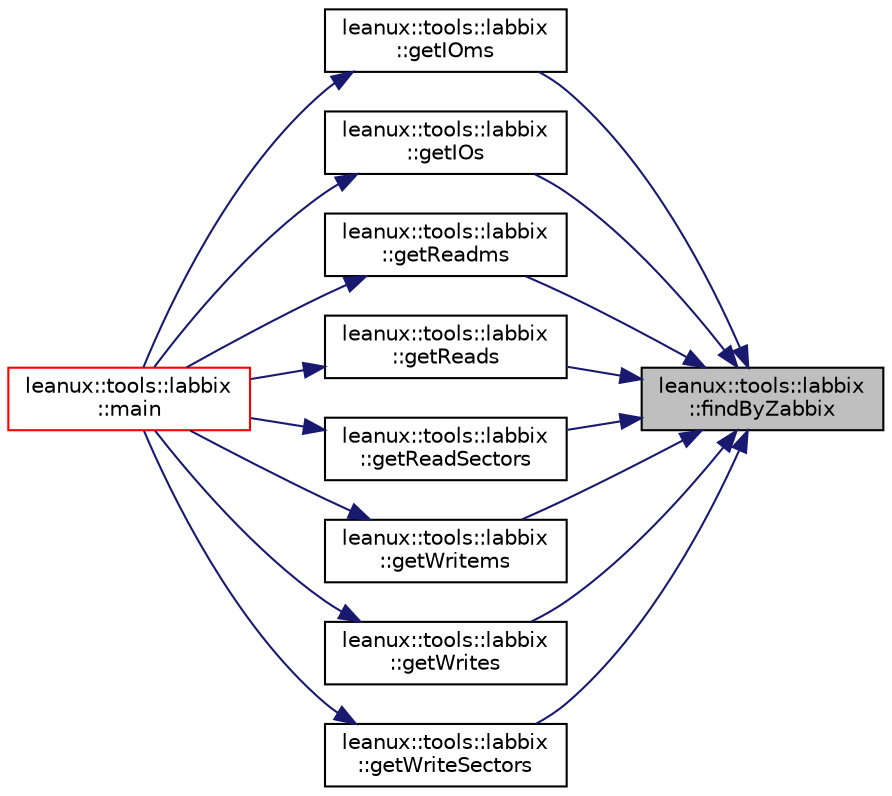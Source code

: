 digraph "leanux::tools::labbix::findByZabbix"
{
 // LATEX_PDF_SIZE
  bgcolor="transparent";
  edge [fontname="Helvetica",fontsize="10",labelfontname="Helvetica",labelfontsize="10"];
  node [fontname="Helvetica",fontsize="10",shape=record];
  rankdir="RL";
  Node1 [label="leanux::tools::labbix\l::findByZabbix",height=0.2,width=0.4,color="black", fillcolor="grey75", style="filled", fontcolor="black",tooltip=" "];
  Node1 -> Node2 [dir="back",color="midnightblue",fontsize="10",style="solid",fontname="Helvetica"];
  Node2 [label="leanux::tools::labbix\l::getIOms",height=0.2,width=0.4,color="black",URL="$namespaceleanux_1_1tools_1_1labbix.html#aea87f0c72ad32fa0b12a485e8f265e3a",tooltip=" "];
  Node2 -> Node3 [dir="back",color="midnightblue",fontsize="10",style="solid",fontname="Helvetica"];
  Node3 [label="leanux::tools::labbix\l::main",height=0.2,width=0.4,color="red",URL="$namespaceleanux_1_1tools_1_1labbix.html#a482626b839aaf80a44f973eed61b69a6",tooltip=" "];
  Node1 -> Node5 [dir="back",color="midnightblue",fontsize="10",style="solid",fontname="Helvetica"];
  Node5 [label="leanux::tools::labbix\l::getIOs",height=0.2,width=0.4,color="black",URL="$namespaceleanux_1_1tools_1_1labbix.html#aa6367c0ce0a9370f9b5b0b2d805f3768",tooltip=" "];
  Node5 -> Node3 [dir="back",color="midnightblue",fontsize="10",style="solid",fontname="Helvetica"];
  Node1 -> Node6 [dir="back",color="midnightblue",fontsize="10",style="solid",fontname="Helvetica"];
  Node6 [label="leanux::tools::labbix\l::getReadms",height=0.2,width=0.4,color="black",URL="$namespaceleanux_1_1tools_1_1labbix.html#a4ed156d3dd393c88023d89cb3de4f327",tooltip=" "];
  Node6 -> Node3 [dir="back",color="midnightblue",fontsize="10",style="solid",fontname="Helvetica"];
  Node1 -> Node7 [dir="back",color="midnightblue",fontsize="10",style="solid",fontname="Helvetica"];
  Node7 [label="leanux::tools::labbix\l::getReads",height=0.2,width=0.4,color="black",URL="$namespaceleanux_1_1tools_1_1labbix.html#a5119e01f3f750e313aa39b2091560502",tooltip=" "];
  Node7 -> Node3 [dir="back",color="midnightblue",fontsize="10",style="solid",fontname="Helvetica"];
  Node1 -> Node8 [dir="back",color="midnightblue",fontsize="10",style="solid",fontname="Helvetica"];
  Node8 [label="leanux::tools::labbix\l::getReadSectors",height=0.2,width=0.4,color="black",URL="$namespaceleanux_1_1tools_1_1labbix.html#a2a148cecfe8dcf3c00e0bb19f57044f3",tooltip=" "];
  Node8 -> Node3 [dir="back",color="midnightblue",fontsize="10",style="solid",fontname="Helvetica"];
  Node1 -> Node9 [dir="back",color="midnightblue",fontsize="10",style="solid",fontname="Helvetica"];
  Node9 [label="leanux::tools::labbix\l::getWritems",height=0.2,width=0.4,color="black",URL="$namespaceleanux_1_1tools_1_1labbix.html#aac6bd9b75ac1a266cc601b0245013aa8",tooltip=" "];
  Node9 -> Node3 [dir="back",color="midnightblue",fontsize="10",style="solid",fontname="Helvetica"];
  Node1 -> Node10 [dir="back",color="midnightblue",fontsize="10",style="solid",fontname="Helvetica"];
  Node10 [label="leanux::tools::labbix\l::getWrites",height=0.2,width=0.4,color="black",URL="$namespaceleanux_1_1tools_1_1labbix.html#ae7137e2b91a00754bf3f74b6cc7be8f0",tooltip=" "];
  Node10 -> Node3 [dir="back",color="midnightblue",fontsize="10",style="solid",fontname="Helvetica"];
  Node1 -> Node11 [dir="back",color="midnightblue",fontsize="10",style="solid",fontname="Helvetica"];
  Node11 [label="leanux::tools::labbix\l::getWriteSectors",height=0.2,width=0.4,color="black",URL="$namespaceleanux_1_1tools_1_1labbix.html#a89bf8cba18d6ec80534e7fbef8b19496",tooltip=" "];
  Node11 -> Node3 [dir="back",color="midnightblue",fontsize="10",style="solid",fontname="Helvetica"];
}
